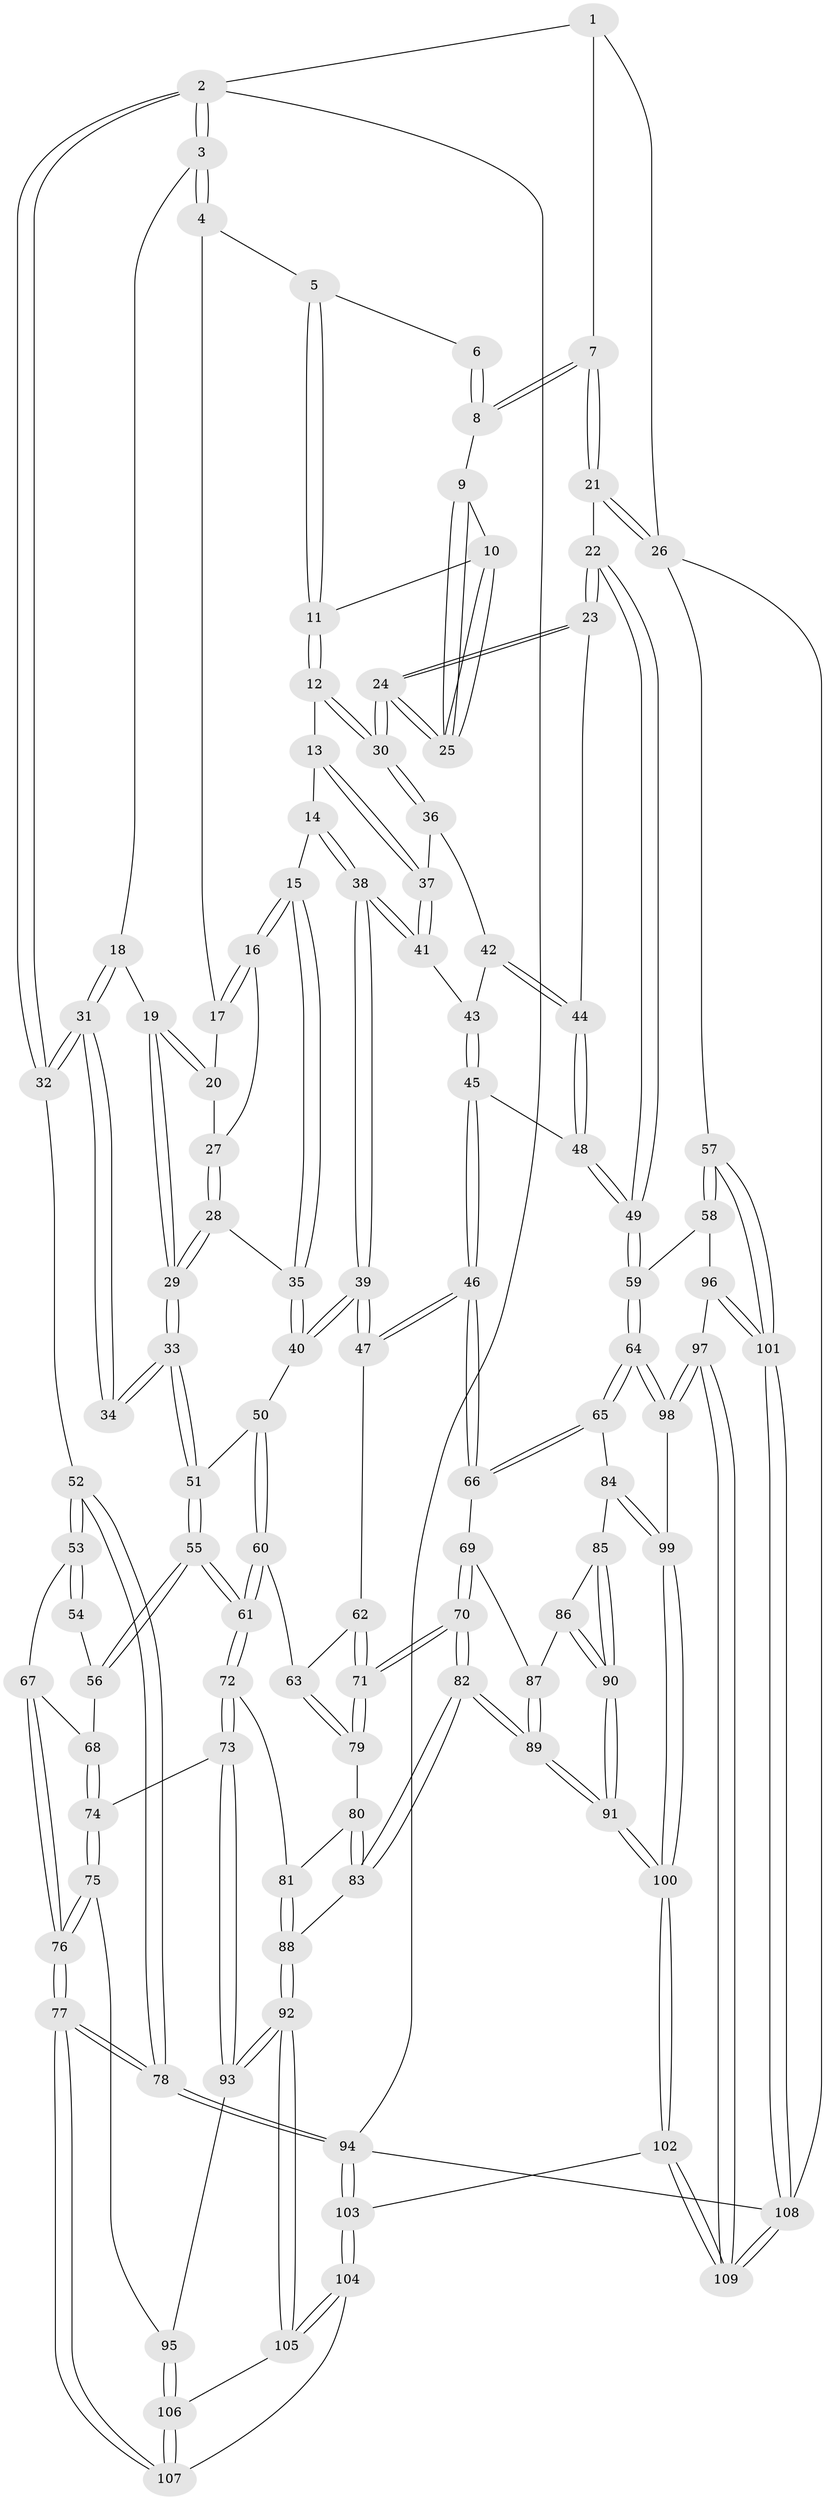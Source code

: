 // coarse degree distribution, {8: 0.03125, 5: 0.21875, 4: 0.4375, 3: 0.15625, 6: 0.15625}
// Generated by graph-tools (version 1.1) at 2025/21/03/04/25 18:21:04]
// undirected, 109 vertices, 269 edges
graph export_dot {
graph [start="1"]
  node [color=gray90,style=filled];
  1 [pos="+1+0"];
  2 [pos="+0+0"];
  3 [pos="+0+0"];
  4 [pos="+0.423018420464854+0"];
  5 [pos="+0.6324424763822104+0"];
  6 [pos="+0.6510293709406219+0"];
  7 [pos="+0.902988600845197+0.11837163210973721"];
  8 [pos="+0.8492259936305926+0.11155092212535822"];
  9 [pos="+0.8419378885294738+0.11658223434573636"];
  10 [pos="+0.7527446551802559+0.15560748943899397"];
  11 [pos="+0.643362495530927+0.14646745409123152"];
  12 [pos="+0.6045775349378462+0.21482196068974638"];
  13 [pos="+0.5490745134772784+0.2493162116069455"];
  14 [pos="+0.52880785976227+0.2528185800247793"];
  15 [pos="+0.506746387111573+0.24839422000614764"];
  16 [pos="+0.4877825863057926+0.22568853777739586"];
  17 [pos="+0.41267996664982826+0.021934570342055704"];
  18 [pos="+0.17306084959807844+0.14869336814671333"];
  19 [pos="+0.18489119687625127+0.1567613481529151"];
  20 [pos="+0.2995948597415412+0.15763702305361865"];
  21 [pos="+1+0.3019386515121822"];
  22 [pos="+0.9573562657096424+0.368291519999492"];
  23 [pos="+0.864361264721235+0.36504642191861647"];
  24 [pos="+0.8045496207546552+0.3329567777052025"];
  25 [pos="+0.7976261616987249+0.27953394320799874"];
  26 [pos="+1+0.30179666439786573"];
  27 [pos="+0.32951533174699216+0.1922789768658135"];
  28 [pos="+0.2899377410788286+0.40487220015173797"];
  29 [pos="+0.2766898796788002+0.40699014440245807"];
  30 [pos="+0.802953516523651+0.33275952044009083"];
  31 [pos="+0+0.3900113449909421"];
  32 [pos="+0+0.4175233300443253"];
  33 [pos="+0.2742645045530028+0.4085385403276346"];
  34 [pos="+0.21432472803702993+0.41923844734167554"];
  35 [pos="+0.2985151710738601+0.40524000790043463"];
  36 [pos="+0.7532489921069676+0.3551568131221736"];
  37 [pos="+0.6366718816095057+0.37874781951705194"];
  38 [pos="+0.5217220148157714+0.5320538445919542"];
  39 [pos="+0.5170202743441249+0.5492100969781345"];
  40 [pos="+0.4708849789702747+0.5308811497429783"];
  41 [pos="+0.6363745028208647+0.3834616126323624"];
  42 [pos="+0.6931118881902605+0.42908350897702896"];
  43 [pos="+0.6711982543809458+0.43499954069912766"];
  44 [pos="+0.7685057877653302+0.47629798847838717"];
  45 [pos="+0.6510271959840955+0.5586872047171523"];
  46 [pos="+0.612511755000446+0.5819736446048037"];
  47 [pos="+0.5187229613338822+0.5515647814720085"];
  48 [pos="+0.735018955334593+0.5364910140592922"];
  49 [pos="+0.8737760129932445+0.6349809331818427"];
  50 [pos="+0.34081435707459345+0.6111387440686462"];
  51 [pos="+0.2742318967996958+0.49507870223097417"];
  52 [pos="+0+0.5704301516743137"];
  53 [pos="+0.0375451530831332+0.61355236220428"];
  54 [pos="+0.1751738405359942+0.528182322313887"];
  55 [pos="+0.2401606450651327+0.661108059678714"];
  56 [pos="+0.17179402523187362+0.6375926999051622"];
  57 [pos="+1+0.7001579810548108"];
  58 [pos="+0.8947003829461185+0.7118933639629897"];
  59 [pos="+0.8929168256160817+0.7115568589163549"];
  60 [pos="+0.3227357875966309+0.645483138822445"];
  61 [pos="+0.2552563171730481+0.6795823876920181"];
  62 [pos="+0.5092374622119696+0.5716041759906002"];
  63 [pos="+0.41497571398309985+0.6756726572944354"];
  64 [pos="+0.8808550585487996+0.7199237902221003"];
  65 [pos="+0.8674864499323001+0.7253906815877721"];
  66 [pos="+0.6332249739426302+0.6312546024901777"];
  67 [pos="+0.11443022384426252+0.6437329405272062"];
  68 [pos="+0.13393247332533698+0.6423759399163281"];
  69 [pos="+0.6327626484082508+0.6486551989273274"];
  70 [pos="+0.5087652918770638+0.7977030902667125"];
  71 [pos="+0.5062189469603419+0.7882280726746946"];
  72 [pos="+0.25690214832970176+0.695290923323464"];
  73 [pos="+0.24164937793016739+0.7378976537868711"];
  74 [pos="+0.17762238627237728+0.7905367605444532"];
  75 [pos="+0.14022935432428785+0.8246238954786572"];
  76 [pos="+0.12073258871512021+0.8335522108111512"];
  77 [pos="+0.01937435989122719+0.9204827691273989"];
  78 [pos="+0+1"];
  79 [pos="+0.41290730730911657+0.6882307085696886"];
  80 [pos="+0.4025149574373768+0.7031916518565047"];
  81 [pos="+0.32364365324302213+0.7239374304642929"];
  82 [pos="+0.5087694238291718+0.8116404292064267"];
  83 [pos="+0.3929384261488111+0.8066361609472881"];
  84 [pos="+0.8400496920361843+0.7485061873882302"];
  85 [pos="+0.7828454428697708+0.7674551827021182"];
  86 [pos="+0.6643719397077006+0.7385187670783943"];
  87 [pos="+0.6478252407827029+0.7171937341951744"];
  88 [pos="+0.38647232977121165+0.8092672849786641"];
  89 [pos="+0.5340845657999758+0.8429558788159155"];
  90 [pos="+0.6591679538410836+0.8779333634574329"];
  91 [pos="+0.599614332294266+0.985195880886167"];
  92 [pos="+0.3375980976530907+0.857316754983185"];
  93 [pos="+0.3249803921431166+0.8475803896526695"];
  94 [pos="+0+1"];
  95 [pos="+0.195635581979402+0.8421977274085817"];
  96 [pos="+0.945910464031333+0.8375056386122758"];
  97 [pos="+0.9834651374679094+1"];
  98 [pos="+0.889029423230629+0.9287381135071687"];
  99 [pos="+0.8011275015023998+0.8792051293034703"];
  100 [pos="+0.6053189445461169+1"];
  101 [pos="+1+1"];
  102 [pos="+0.5918329378670669+1"];
  103 [pos="+0.469081341315262+1"];
  104 [pos="+0.3612030214933101+0.996101138943769"];
  105 [pos="+0.3346150678101151+0.9126090949330742"];
  106 [pos="+0.2746433441084963+0.9034451814451971"];
  107 [pos="+0.14154446973095652+0.9285776392834212"];
  108 [pos="+1+1"];
  109 [pos="+1+1"];
  1 -- 2;
  1 -- 7;
  1 -- 26;
  2 -- 3;
  2 -- 3;
  2 -- 32;
  2 -- 32;
  2 -- 94;
  3 -- 4;
  3 -- 4;
  3 -- 18;
  4 -- 5;
  4 -- 17;
  5 -- 6;
  5 -- 11;
  5 -- 11;
  6 -- 8;
  6 -- 8;
  7 -- 8;
  7 -- 8;
  7 -- 21;
  7 -- 21;
  8 -- 9;
  9 -- 10;
  9 -- 25;
  9 -- 25;
  10 -- 11;
  10 -- 25;
  10 -- 25;
  11 -- 12;
  11 -- 12;
  12 -- 13;
  12 -- 30;
  12 -- 30;
  13 -- 14;
  13 -- 37;
  13 -- 37;
  14 -- 15;
  14 -- 38;
  14 -- 38;
  15 -- 16;
  15 -- 16;
  15 -- 35;
  15 -- 35;
  16 -- 17;
  16 -- 17;
  16 -- 27;
  17 -- 20;
  18 -- 19;
  18 -- 31;
  18 -- 31;
  19 -- 20;
  19 -- 20;
  19 -- 29;
  19 -- 29;
  20 -- 27;
  21 -- 22;
  21 -- 26;
  21 -- 26;
  22 -- 23;
  22 -- 23;
  22 -- 49;
  22 -- 49;
  23 -- 24;
  23 -- 24;
  23 -- 44;
  24 -- 25;
  24 -- 25;
  24 -- 30;
  24 -- 30;
  26 -- 57;
  26 -- 108;
  27 -- 28;
  27 -- 28;
  28 -- 29;
  28 -- 29;
  28 -- 35;
  29 -- 33;
  29 -- 33;
  30 -- 36;
  30 -- 36;
  31 -- 32;
  31 -- 32;
  31 -- 34;
  31 -- 34;
  32 -- 52;
  33 -- 34;
  33 -- 34;
  33 -- 51;
  33 -- 51;
  35 -- 40;
  35 -- 40;
  36 -- 37;
  36 -- 42;
  37 -- 41;
  37 -- 41;
  38 -- 39;
  38 -- 39;
  38 -- 41;
  38 -- 41;
  39 -- 40;
  39 -- 40;
  39 -- 47;
  39 -- 47;
  40 -- 50;
  41 -- 43;
  42 -- 43;
  42 -- 44;
  42 -- 44;
  43 -- 45;
  43 -- 45;
  44 -- 48;
  44 -- 48;
  45 -- 46;
  45 -- 46;
  45 -- 48;
  46 -- 47;
  46 -- 47;
  46 -- 66;
  46 -- 66;
  47 -- 62;
  48 -- 49;
  48 -- 49;
  49 -- 59;
  49 -- 59;
  50 -- 51;
  50 -- 60;
  50 -- 60;
  51 -- 55;
  51 -- 55;
  52 -- 53;
  52 -- 53;
  52 -- 78;
  52 -- 78;
  53 -- 54;
  53 -- 54;
  53 -- 67;
  54 -- 56;
  55 -- 56;
  55 -- 56;
  55 -- 61;
  55 -- 61;
  56 -- 68;
  57 -- 58;
  57 -- 58;
  57 -- 101;
  57 -- 101;
  58 -- 59;
  58 -- 96;
  59 -- 64;
  59 -- 64;
  60 -- 61;
  60 -- 61;
  60 -- 63;
  61 -- 72;
  61 -- 72;
  62 -- 63;
  62 -- 71;
  62 -- 71;
  63 -- 79;
  63 -- 79;
  64 -- 65;
  64 -- 65;
  64 -- 98;
  64 -- 98;
  65 -- 66;
  65 -- 66;
  65 -- 84;
  66 -- 69;
  67 -- 68;
  67 -- 76;
  67 -- 76;
  68 -- 74;
  68 -- 74;
  69 -- 70;
  69 -- 70;
  69 -- 87;
  70 -- 71;
  70 -- 71;
  70 -- 82;
  70 -- 82;
  71 -- 79;
  71 -- 79;
  72 -- 73;
  72 -- 73;
  72 -- 81;
  73 -- 74;
  73 -- 93;
  73 -- 93;
  74 -- 75;
  74 -- 75;
  75 -- 76;
  75 -- 76;
  75 -- 95;
  76 -- 77;
  76 -- 77;
  77 -- 78;
  77 -- 78;
  77 -- 107;
  77 -- 107;
  78 -- 94;
  78 -- 94;
  79 -- 80;
  80 -- 81;
  80 -- 83;
  80 -- 83;
  81 -- 88;
  81 -- 88;
  82 -- 83;
  82 -- 83;
  82 -- 89;
  82 -- 89;
  83 -- 88;
  84 -- 85;
  84 -- 99;
  84 -- 99;
  85 -- 86;
  85 -- 90;
  85 -- 90;
  86 -- 87;
  86 -- 90;
  86 -- 90;
  87 -- 89;
  87 -- 89;
  88 -- 92;
  88 -- 92;
  89 -- 91;
  89 -- 91;
  90 -- 91;
  90 -- 91;
  91 -- 100;
  91 -- 100;
  92 -- 93;
  92 -- 93;
  92 -- 105;
  92 -- 105;
  93 -- 95;
  94 -- 103;
  94 -- 103;
  94 -- 108;
  95 -- 106;
  95 -- 106;
  96 -- 97;
  96 -- 101;
  96 -- 101;
  97 -- 98;
  97 -- 98;
  97 -- 109;
  97 -- 109;
  98 -- 99;
  99 -- 100;
  99 -- 100;
  100 -- 102;
  100 -- 102;
  101 -- 108;
  101 -- 108;
  102 -- 103;
  102 -- 109;
  102 -- 109;
  103 -- 104;
  103 -- 104;
  104 -- 105;
  104 -- 105;
  104 -- 107;
  105 -- 106;
  106 -- 107;
  106 -- 107;
  108 -- 109;
  108 -- 109;
}
